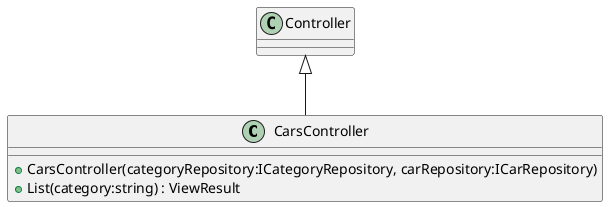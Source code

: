 @startuml
class CarsController {
    + CarsController(categoryRepository:ICategoryRepository, carRepository:ICarRepository)
    + List(category:string) : ViewResult
}
Controller <|-- CarsController
@enduml
